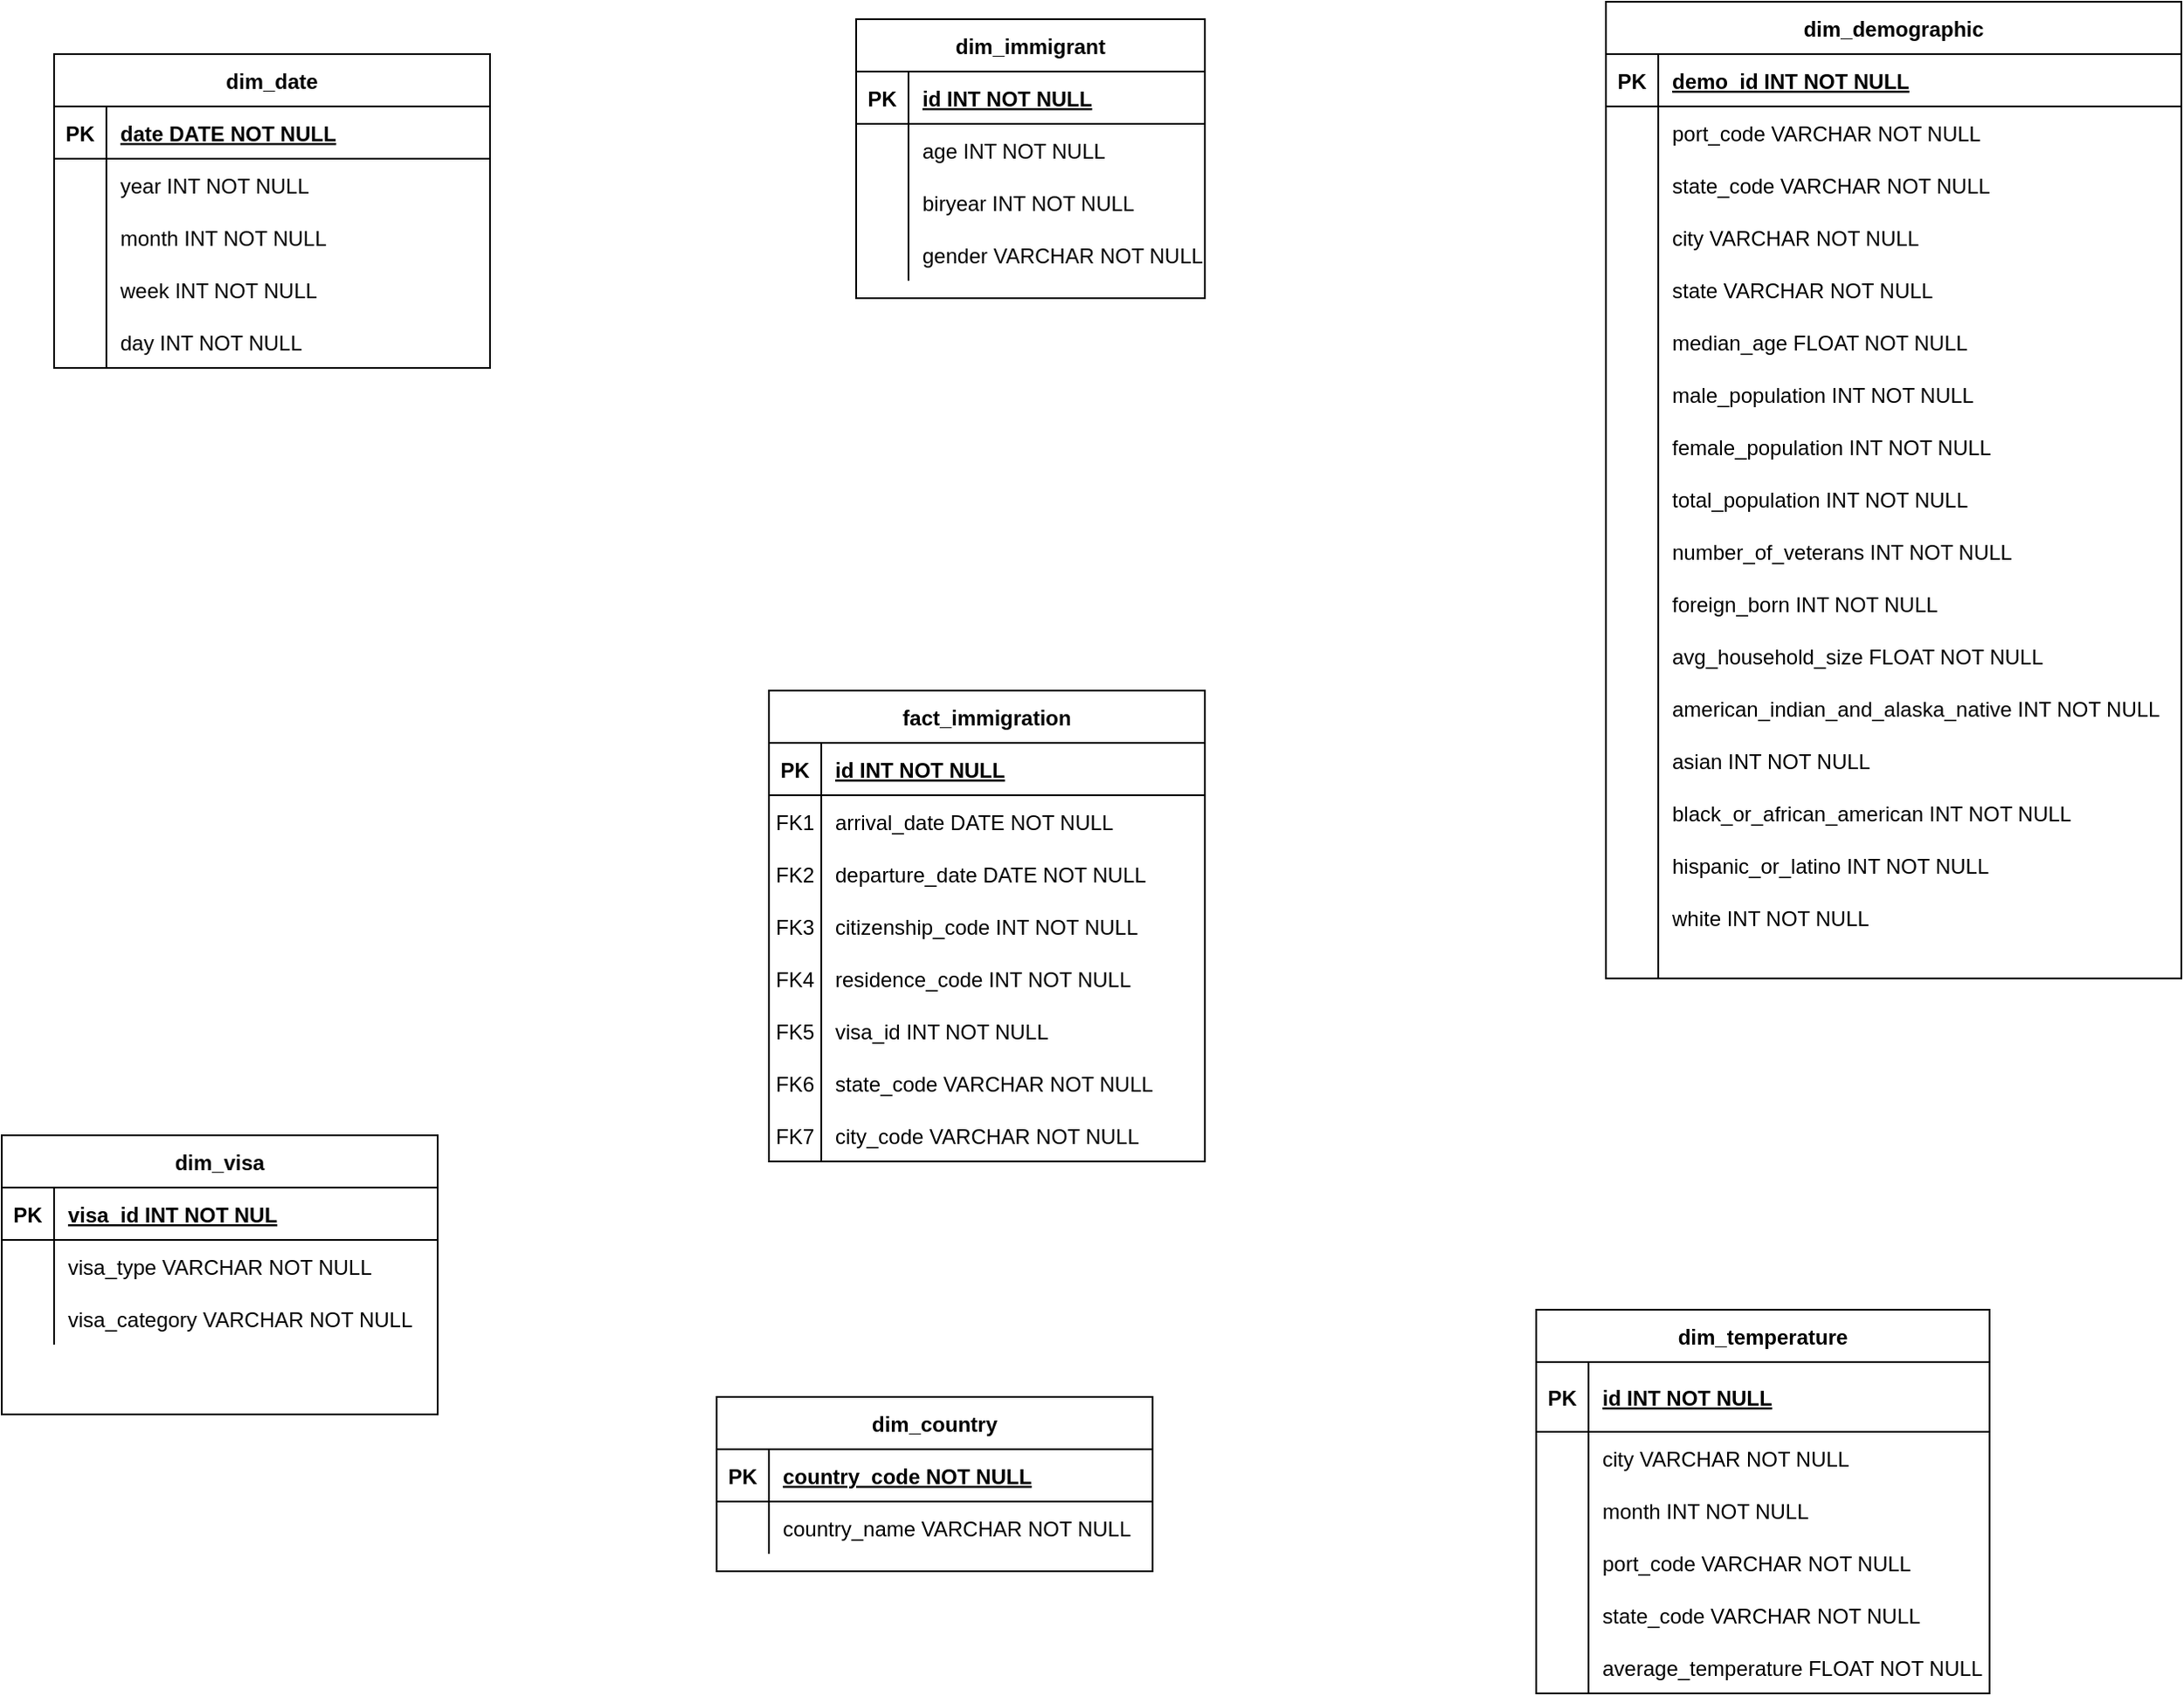 <mxfile version="15.2.7" type="device"><diagram id="R2lEEEUBdFMjLlhIrx00" name="Page-1"><mxGraphModel dx="1422" dy="843" grid="1" gridSize="10" guides="1" tooltips="1" connect="1" arrows="1" fold="1" page="1" pageScale="1" pageWidth="850" pageHeight="1100" math="0" shadow="0" extFonts="Permanent Marker^https://fonts.googleapis.com/css?family=Permanent+Marker"><root><mxCell id="0"/><mxCell id="1" parent="0"/><mxCell id="C-vyLk0tnHw3VtMMgP7b-2" value="fact_immigration" style="shape=table;startSize=30;container=1;collapsible=1;childLayout=tableLayout;fixedRows=1;rowLines=0;fontStyle=1;align=center;resizeLast=1;" parent="1" vertex="1"><mxGeometry x="660" y="415" width="250" height="270" as="geometry"/></mxCell><mxCell id="C-vyLk0tnHw3VtMMgP7b-3" value="" style="shape=partialRectangle;collapsible=0;dropTarget=0;pointerEvents=0;fillColor=none;points=[[0,0.5],[1,0.5]];portConstraint=eastwest;top=0;left=0;right=0;bottom=1;" parent="C-vyLk0tnHw3VtMMgP7b-2" vertex="1"><mxGeometry y="30" width="250" height="30" as="geometry"/></mxCell><mxCell id="C-vyLk0tnHw3VtMMgP7b-4" value="PK" style="shape=partialRectangle;overflow=hidden;connectable=0;fillColor=none;top=0;left=0;bottom=0;right=0;fontStyle=1;" parent="C-vyLk0tnHw3VtMMgP7b-3" vertex="1"><mxGeometry width="30" height="30" as="geometry"/></mxCell><mxCell id="C-vyLk0tnHw3VtMMgP7b-5" value="id INT NOT NULL " style="shape=partialRectangle;overflow=hidden;connectable=0;fillColor=none;top=0;left=0;bottom=0;right=0;align=left;spacingLeft=6;fontStyle=5;" parent="C-vyLk0tnHw3VtMMgP7b-3" vertex="1"><mxGeometry x="30" width="220" height="30" as="geometry"/></mxCell><mxCell id="C-vyLk0tnHw3VtMMgP7b-6" value="" style="shape=partialRectangle;collapsible=0;dropTarget=0;pointerEvents=0;fillColor=none;points=[[0,0.5],[1,0.5]];portConstraint=eastwest;top=0;left=0;right=0;bottom=0;" parent="C-vyLk0tnHw3VtMMgP7b-2" vertex="1"><mxGeometry y="60" width="250" height="30" as="geometry"/></mxCell><mxCell id="C-vyLk0tnHw3VtMMgP7b-7" value="FK1" style="shape=partialRectangle;overflow=hidden;connectable=0;fillColor=none;top=0;left=0;bottom=0;right=0;" parent="C-vyLk0tnHw3VtMMgP7b-6" vertex="1"><mxGeometry width="30" height="30" as="geometry"/></mxCell><mxCell id="C-vyLk0tnHw3VtMMgP7b-8" value="arrival_date DATE NOT NULL" style="shape=partialRectangle;overflow=hidden;connectable=0;fillColor=none;top=0;left=0;bottom=0;right=0;align=left;spacingLeft=6;" parent="C-vyLk0tnHw3VtMMgP7b-6" vertex="1"><mxGeometry x="30" width="220" height="30" as="geometry"/></mxCell><mxCell id="npRhYvr2CKLTKMhPK9dJ-4" value="" style="shape=partialRectangle;collapsible=0;dropTarget=0;pointerEvents=0;fillColor=none;top=0;left=0;bottom=0;right=0;points=[[0,0.5],[1,0.5]];portConstraint=eastwest;" vertex="1" parent="C-vyLk0tnHw3VtMMgP7b-2"><mxGeometry y="90" width="250" height="30" as="geometry"/></mxCell><mxCell id="npRhYvr2CKLTKMhPK9dJ-5" value="FK2" style="shape=partialRectangle;connectable=0;fillColor=none;top=0;left=0;bottom=0;right=0;fontStyle=0;overflow=hidden;" vertex="1" parent="npRhYvr2CKLTKMhPK9dJ-4"><mxGeometry width="30" height="30" as="geometry"/></mxCell><mxCell id="npRhYvr2CKLTKMhPK9dJ-6" value="departure_date DATE NOT NULL" style="shape=partialRectangle;connectable=0;fillColor=none;top=0;left=0;bottom=0;right=0;align=left;spacingLeft=6;fontStyle=0;overflow=hidden;" vertex="1" parent="npRhYvr2CKLTKMhPK9dJ-4"><mxGeometry x="30" width="220" height="30" as="geometry"/></mxCell><mxCell id="C-vyLk0tnHw3VtMMgP7b-9" value="" style="shape=partialRectangle;collapsible=0;dropTarget=0;pointerEvents=0;fillColor=none;points=[[0,0.5],[1,0.5]];portConstraint=eastwest;top=0;left=0;right=0;bottom=0;" parent="C-vyLk0tnHw3VtMMgP7b-2" vertex="1"><mxGeometry y="120" width="250" height="30" as="geometry"/></mxCell><mxCell id="C-vyLk0tnHw3VtMMgP7b-10" value="FK3" style="shape=partialRectangle;overflow=hidden;connectable=0;fillColor=none;top=0;left=0;bottom=0;right=0;" parent="C-vyLk0tnHw3VtMMgP7b-9" vertex="1"><mxGeometry width="30" height="30" as="geometry"/></mxCell><mxCell id="C-vyLk0tnHw3VtMMgP7b-11" value="citizenship_code INT NOT NULL" style="shape=partialRectangle;overflow=hidden;connectable=0;fillColor=none;top=0;left=0;bottom=0;right=0;align=left;spacingLeft=6;" parent="C-vyLk0tnHw3VtMMgP7b-9" vertex="1"><mxGeometry x="30" width="220" height="30" as="geometry"/></mxCell><mxCell id="npRhYvr2CKLTKMhPK9dJ-1" value="" style="shape=partialRectangle;collapsible=0;dropTarget=0;pointerEvents=0;fillColor=none;top=0;left=0;bottom=0;right=0;points=[[0,0.5],[1,0.5]];portConstraint=eastwest;" vertex="1" parent="C-vyLk0tnHw3VtMMgP7b-2"><mxGeometry y="150" width="250" height="30" as="geometry"/></mxCell><mxCell id="npRhYvr2CKLTKMhPK9dJ-2" value="FK4" style="shape=partialRectangle;connectable=0;fillColor=none;top=0;left=0;bottom=0;right=0;fontStyle=0;overflow=hidden;" vertex="1" parent="npRhYvr2CKLTKMhPK9dJ-1"><mxGeometry width="30" height="30" as="geometry"/></mxCell><mxCell id="npRhYvr2CKLTKMhPK9dJ-3" value="residence_code INT NOT NULL" style="shape=partialRectangle;connectable=0;fillColor=none;top=0;left=0;bottom=0;right=0;align=left;spacingLeft=6;fontStyle=0;overflow=hidden;" vertex="1" parent="npRhYvr2CKLTKMhPK9dJ-1"><mxGeometry x="30" width="220" height="30" as="geometry"/></mxCell><mxCell id="npRhYvr2CKLTKMhPK9dJ-7" value="" style="shape=partialRectangle;collapsible=0;dropTarget=0;pointerEvents=0;fillColor=none;top=0;left=0;bottom=0;right=0;points=[[0,0.5],[1,0.5]];portConstraint=eastwest;" vertex="1" parent="C-vyLk0tnHw3VtMMgP7b-2"><mxGeometry y="180" width="250" height="30" as="geometry"/></mxCell><mxCell id="npRhYvr2CKLTKMhPK9dJ-8" value="FK5" style="shape=partialRectangle;connectable=0;fillColor=none;top=0;left=0;bottom=0;right=0;fontStyle=0;overflow=hidden;" vertex="1" parent="npRhYvr2CKLTKMhPK9dJ-7"><mxGeometry width="30" height="30" as="geometry"/></mxCell><mxCell id="npRhYvr2CKLTKMhPK9dJ-9" value="visa_id INT NOT NULL" style="shape=partialRectangle;connectable=0;fillColor=none;top=0;left=0;bottom=0;right=0;align=left;spacingLeft=6;fontStyle=0;overflow=hidden;" vertex="1" parent="npRhYvr2CKLTKMhPK9dJ-7"><mxGeometry x="30" width="220" height="30" as="geometry"/></mxCell><mxCell id="npRhYvr2CKLTKMhPK9dJ-10" value="" style="shape=partialRectangle;collapsible=0;dropTarget=0;pointerEvents=0;fillColor=none;top=0;left=0;bottom=0;right=0;points=[[0,0.5],[1,0.5]];portConstraint=eastwest;" vertex="1" parent="C-vyLk0tnHw3VtMMgP7b-2"><mxGeometry y="210" width="250" height="30" as="geometry"/></mxCell><mxCell id="npRhYvr2CKLTKMhPK9dJ-11" value="FK6" style="shape=partialRectangle;connectable=0;fillColor=none;top=0;left=0;bottom=0;right=0;fontStyle=0;overflow=hidden;" vertex="1" parent="npRhYvr2CKLTKMhPK9dJ-10"><mxGeometry width="30" height="30" as="geometry"/></mxCell><mxCell id="npRhYvr2CKLTKMhPK9dJ-12" value="state_code VARCHAR NOT NULL" style="shape=partialRectangle;connectable=0;fillColor=none;top=0;left=0;bottom=0;right=0;align=left;spacingLeft=6;fontStyle=0;overflow=hidden;" vertex="1" parent="npRhYvr2CKLTKMhPK9dJ-10"><mxGeometry x="30" width="220" height="30" as="geometry"/></mxCell><mxCell id="npRhYvr2CKLTKMhPK9dJ-13" value="" style="shape=partialRectangle;collapsible=0;dropTarget=0;pointerEvents=0;fillColor=none;top=0;left=0;bottom=0;right=0;points=[[0,0.5],[1,0.5]];portConstraint=eastwest;" vertex="1" parent="C-vyLk0tnHw3VtMMgP7b-2"><mxGeometry y="240" width="250" height="30" as="geometry"/></mxCell><mxCell id="npRhYvr2CKLTKMhPK9dJ-14" value="FK7" style="shape=partialRectangle;connectable=0;fillColor=none;top=0;left=0;bottom=0;right=0;fontStyle=0;overflow=hidden;" vertex="1" parent="npRhYvr2CKLTKMhPK9dJ-13"><mxGeometry width="30" height="30" as="geometry"/></mxCell><mxCell id="npRhYvr2CKLTKMhPK9dJ-15" value="city_code VARCHAR NOT NULL" style="shape=partialRectangle;connectable=0;fillColor=none;top=0;left=0;bottom=0;right=0;align=left;spacingLeft=6;fontStyle=0;overflow=hidden;" vertex="1" parent="npRhYvr2CKLTKMhPK9dJ-13"><mxGeometry x="30" width="220" height="30" as="geometry"/></mxCell><mxCell id="C-vyLk0tnHw3VtMMgP7b-13" value="dim_visa" style="shape=table;startSize=30;container=1;collapsible=1;childLayout=tableLayout;fixedRows=1;rowLines=0;fontStyle=1;align=center;resizeLast=1;" parent="1" vertex="1"><mxGeometry x="220" y="670" width="250" height="160" as="geometry"/></mxCell><mxCell id="C-vyLk0tnHw3VtMMgP7b-14" value="" style="shape=partialRectangle;collapsible=0;dropTarget=0;pointerEvents=0;fillColor=none;points=[[0,0.5],[1,0.5]];portConstraint=eastwest;top=0;left=0;right=0;bottom=1;" parent="C-vyLk0tnHw3VtMMgP7b-13" vertex="1"><mxGeometry y="30" width="250" height="30" as="geometry"/></mxCell><mxCell id="C-vyLk0tnHw3VtMMgP7b-15" value="PK" style="shape=partialRectangle;overflow=hidden;connectable=0;fillColor=none;top=0;left=0;bottom=0;right=0;fontStyle=1;" parent="C-vyLk0tnHw3VtMMgP7b-14" vertex="1"><mxGeometry width="30" height="30" as="geometry"/></mxCell><mxCell id="C-vyLk0tnHw3VtMMgP7b-16" value="visa_id INT NOT NUL" style="shape=partialRectangle;overflow=hidden;connectable=0;fillColor=none;top=0;left=0;bottom=0;right=0;align=left;spacingLeft=6;fontStyle=5;" parent="C-vyLk0tnHw3VtMMgP7b-14" vertex="1"><mxGeometry x="30" width="220" height="30" as="geometry"/></mxCell><mxCell id="C-vyLk0tnHw3VtMMgP7b-17" value="" style="shape=partialRectangle;collapsible=0;dropTarget=0;pointerEvents=0;fillColor=none;points=[[0,0.5],[1,0.5]];portConstraint=eastwest;top=0;left=0;right=0;bottom=0;" parent="C-vyLk0tnHw3VtMMgP7b-13" vertex="1"><mxGeometry y="60" width="250" height="30" as="geometry"/></mxCell><mxCell id="C-vyLk0tnHw3VtMMgP7b-18" value="" style="shape=partialRectangle;overflow=hidden;connectable=0;fillColor=none;top=0;left=0;bottom=0;right=0;" parent="C-vyLk0tnHw3VtMMgP7b-17" vertex="1"><mxGeometry width="30" height="30" as="geometry"/></mxCell><mxCell id="C-vyLk0tnHw3VtMMgP7b-19" value="visa_type VARCHAR NOT NULL" style="shape=partialRectangle;overflow=hidden;connectable=0;fillColor=none;top=0;left=0;bottom=0;right=0;align=left;spacingLeft=6;" parent="C-vyLk0tnHw3VtMMgP7b-17" vertex="1"><mxGeometry x="30" width="220" height="30" as="geometry"/></mxCell><mxCell id="C-vyLk0tnHw3VtMMgP7b-20" value="" style="shape=partialRectangle;collapsible=0;dropTarget=0;pointerEvents=0;fillColor=none;points=[[0,0.5],[1,0.5]];portConstraint=eastwest;top=0;left=0;right=0;bottom=0;" parent="C-vyLk0tnHw3VtMMgP7b-13" vertex="1"><mxGeometry y="90" width="250" height="30" as="geometry"/></mxCell><mxCell id="C-vyLk0tnHw3VtMMgP7b-21" value="" style="shape=partialRectangle;overflow=hidden;connectable=0;fillColor=none;top=0;left=0;bottom=0;right=0;" parent="C-vyLk0tnHw3VtMMgP7b-20" vertex="1"><mxGeometry width="30" height="30" as="geometry"/></mxCell><mxCell id="C-vyLk0tnHw3VtMMgP7b-22" value="visa_category VARCHAR NOT NULL" style="shape=partialRectangle;overflow=hidden;connectable=0;fillColor=none;top=0;left=0;bottom=0;right=0;align=left;spacingLeft=6;" parent="C-vyLk0tnHw3VtMMgP7b-20" vertex="1"><mxGeometry x="30" width="220" height="30" as="geometry"/></mxCell><mxCell id="C-vyLk0tnHw3VtMMgP7b-23" value="dim_date" style="shape=table;startSize=30;container=1;collapsible=1;childLayout=tableLayout;fixedRows=1;rowLines=0;fontStyle=1;align=center;resizeLast=1;" parent="1" vertex="1"><mxGeometry x="250" y="50" width="250" height="180" as="geometry"/></mxCell><mxCell id="C-vyLk0tnHw3VtMMgP7b-24" value="" style="shape=partialRectangle;collapsible=0;dropTarget=0;pointerEvents=0;fillColor=none;points=[[0,0.5],[1,0.5]];portConstraint=eastwest;top=0;left=0;right=0;bottom=1;" parent="C-vyLk0tnHw3VtMMgP7b-23" vertex="1"><mxGeometry y="30" width="250" height="30" as="geometry"/></mxCell><mxCell id="C-vyLk0tnHw3VtMMgP7b-25" value="PK" style="shape=partialRectangle;overflow=hidden;connectable=0;fillColor=none;top=0;left=0;bottom=0;right=0;fontStyle=1;" parent="C-vyLk0tnHw3VtMMgP7b-24" vertex="1"><mxGeometry width="30" height="30" as="geometry"/></mxCell><mxCell id="C-vyLk0tnHw3VtMMgP7b-26" value="date DATE NOT NULL" style="shape=partialRectangle;overflow=hidden;connectable=0;fillColor=none;top=0;left=0;bottom=0;right=0;align=left;spacingLeft=6;fontStyle=5;" parent="C-vyLk0tnHw3VtMMgP7b-24" vertex="1"><mxGeometry x="30" width="220" height="30" as="geometry"/></mxCell><mxCell id="C-vyLk0tnHw3VtMMgP7b-27" value="" style="shape=partialRectangle;collapsible=0;dropTarget=0;pointerEvents=0;fillColor=none;points=[[0,0.5],[1,0.5]];portConstraint=eastwest;top=0;left=0;right=0;bottom=0;" parent="C-vyLk0tnHw3VtMMgP7b-23" vertex="1"><mxGeometry y="60" width="250" height="30" as="geometry"/></mxCell><mxCell id="C-vyLk0tnHw3VtMMgP7b-28" value="" style="shape=partialRectangle;overflow=hidden;connectable=0;fillColor=none;top=0;left=0;bottom=0;right=0;" parent="C-vyLk0tnHw3VtMMgP7b-27" vertex="1"><mxGeometry width="30" height="30" as="geometry"/></mxCell><mxCell id="C-vyLk0tnHw3VtMMgP7b-29" value="year INT NOT NULL" style="shape=partialRectangle;overflow=hidden;connectable=0;fillColor=none;top=0;left=0;bottom=0;right=0;align=left;spacingLeft=6;" parent="C-vyLk0tnHw3VtMMgP7b-27" vertex="1"><mxGeometry x="30" width="220" height="30" as="geometry"/></mxCell><mxCell id="npRhYvr2CKLTKMhPK9dJ-16" value="" style="shape=partialRectangle;collapsible=0;dropTarget=0;pointerEvents=0;fillColor=none;top=0;left=0;bottom=0;right=0;points=[[0,0.5],[1,0.5]];portConstraint=eastwest;" vertex="1" parent="C-vyLk0tnHw3VtMMgP7b-23"><mxGeometry y="90" width="250" height="30" as="geometry"/></mxCell><mxCell id="npRhYvr2CKLTKMhPK9dJ-17" value="" style="shape=partialRectangle;connectable=0;fillColor=none;top=0;left=0;bottom=0;right=0;editable=1;overflow=hidden;" vertex="1" parent="npRhYvr2CKLTKMhPK9dJ-16"><mxGeometry width="30" height="30" as="geometry"/></mxCell><mxCell id="npRhYvr2CKLTKMhPK9dJ-18" value="month INT NOT NULL" style="shape=partialRectangle;connectable=0;fillColor=none;top=0;left=0;bottom=0;right=0;align=left;spacingLeft=6;overflow=hidden;" vertex="1" parent="npRhYvr2CKLTKMhPK9dJ-16"><mxGeometry x="30" width="220" height="30" as="geometry"/></mxCell><mxCell id="npRhYvr2CKLTKMhPK9dJ-22" value="" style="shape=partialRectangle;collapsible=0;dropTarget=0;pointerEvents=0;fillColor=none;top=0;left=0;bottom=0;right=0;points=[[0,0.5],[1,0.5]];portConstraint=eastwest;" vertex="1" parent="C-vyLk0tnHw3VtMMgP7b-23"><mxGeometry y="120" width="250" height="30" as="geometry"/></mxCell><mxCell id="npRhYvr2CKLTKMhPK9dJ-23" value="" style="shape=partialRectangle;connectable=0;fillColor=none;top=0;left=0;bottom=0;right=0;editable=1;overflow=hidden;" vertex="1" parent="npRhYvr2CKLTKMhPK9dJ-22"><mxGeometry width="30" height="30" as="geometry"/></mxCell><mxCell id="npRhYvr2CKLTKMhPK9dJ-24" value="week INT NOT NULL" style="shape=partialRectangle;connectable=0;fillColor=none;top=0;left=0;bottom=0;right=0;align=left;spacingLeft=6;overflow=hidden;" vertex="1" parent="npRhYvr2CKLTKMhPK9dJ-22"><mxGeometry x="30" width="220" height="30" as="geometry"/></mxCell><mxCell id="npRhYvr2CKLTKMhPK9dJ-19" value="" style="shape=partialRectangle;collapsible=0;dropTarget=0;pointerEvents=0;fillColor=none;top=0;left=0;bottom=0;right=0;points=[[0,0.5],[1,0.5]];portConstraint=eastwest;" vertex="1" parent="C-vyLk0tnHw3VtMMgP7b-23"><mxGeometry y="150" width="250" height="30" as="geometry"/></mxCell><mxCell id="npRhYvr2CKLTKMhPK9dJ-20" value="" style="shape=partialRectangle;connectable=0;fillColor=none;top=0;left=0;bottom=0;right=0;editable=1;overflow=hidden;" vertex="1" parent="npRhYvr2CKLTKMhPK9dJ-19"><mxGeometry width="30" height="30" as="geometry"/></mxCell><mxCell id="npRhYvr2CKLTKMhPK9dJ-21" value="day INT NOT NULL" style="shape=partialRectangle;connectable=0;fillColor=none;top=0;left=0;bottom=0;right=0;align=left;spacingLeft=6;overflow=hidden;" vertex="1" parent="npRhYvr2CKLTKMhPK9dJ-19"><mxGeometry x="30" width="220" height="30" as="geometry"/></mxCell><mxCell id="npRhYvr2CKLTKMhPK9dJ-26" value="dim_country" style="shape=table;startSize=30;container=1;collapsible=1;childLayout=tableLayout;fixedRows=1;rowLines=0;fontStyle=1;align=center;resizeLast=1;" vertex="1" parent="1"><mxGeometry x="630" y="820" width="250" height="100" as="geometry"/></mxCell><mxCell id="npRhYvr2CKLTKMhPK9dJ-27" value="" style="shape=partialRectangle;collapsible=0;dropTarget=0;pointerEvents=0;fillColor=none;top=0;left=0;bottom=1;right=0;points=[[0,0.5],[1,0.5]];portConstraint=eastwest;" vertex="1" parent="npRhYvr2CKLTKMhPK9dJ-26"><mxGeometry y="30" width="250" height="30" as="geometry"/></mxCell><mxCell id="npRhYvr2CKLTKMhPK9dJ-28" value="PK" style="shape=partialRectangle;connectable=0;fillColor=none;top=0;left=0;bottom=0;right=0;fontStyle=1;overflow=hidden;" vertex="1" parent="npRhYvr2CKLTKMhPK9dJ-27"><mxGeometry width="30" height="30" as="geometry"/></mxCell><mxCell id="npRhYvr2CKLTKMhPK9dJ-29" value="country_code NOT NULL" style="shape=partialRectangle;connectable=0;fillColor=none;top=0;left=0;bottom=0;right=0;align=left;spacingLeft=6;fontStyle=5;overflow=hidden;" vertex="1" parent="npRhYvr2CKLTKMhPK9dJ-27"><mxGeometry x="30" width="220" height="30" as="geometry"/></mxCell><mxCell id="npRhYvr2CKLTKMhPK9dJ-30" value="" style="shape=partialRectangle;collapsible=0;dropTarget=0;pointerEvents=0;fillColor=none;top=0;left=0;bottom=0;right=0;points=[[0,0.5],[1,0.5]];portConstraint=eastwest;" vertex="1" parent="npRhYvr2CKLTKMhPK9dJ-26"><mxGeometry y="60" width="250" height="30" as="geometry"/></mxCell><mxCell id="npRhYvr2CKLTKMhPK9dJ-31" value="" style="shape=partialRectangle;connectable=0;fillColor=none;top=0;left=0;bottom=0;right=0;editable=1;overflow=hidden;" vertex="1" parent="npRhYvr2CKLTKMhPK9dJ-30"><mxGeometry width="30" height="30" as="geometry"/></mxCell><mxCell id="npRhYvr2CKLTKMhPK9dJ-32" value="country_name VARCHAR NOT NULL" style="shape=partialRectangle;connectable=0;fillColor=none;top=0;left=0;bottom=0;right=0;align=left;spacingLeft=6;overflow=hidden;" vertex="1" parent="npRhYvr2CKLTKMhPK9dJ-30"><mxGeometry x="30" width="220" height="30" as="geometry"/></mxCell><mxCell id="npRhYvr2CKLTKMhPK9dJ-39" value="dim_demographic" style="shape=table;startSize=30;container=1;collapsible=1;childLayout=tableLayout;fixedRows=1;rowLines=0;fontStyle=1;align=center;resizeLast=1;" vertex="1" parent="1"><mxGeometry x="1140" y="20" width="330" height="560" as="geometry"/></mxCell><mxCell id="npRhYvr2CKLTKMhPK9dJ-40" value="" style="shape=partialRectangle;collapsible=0;dropTarget=0;pointerEvents=0;fillColor=none;top=0;left=0;bottom=1;right=0;points=[[0,0.5],[1,0.5]];portConstraint=eastwest;" vertex="1" parent="npRhYvr2CKLTKMhPK9dJ-39"><mxGeometry y="30" width="330" height="30" as="geometry"/></mxCell><mxCell id="npRhYvr2CKLTKMhPK9dJ-41" value="PK" style="shape=partialRectangle;connectable=0;fillColor=none;top=0;left=0;bottom=0;right=0;fontStyle=1;overflow=hidden;" vertex="1" parent="npRhYvr2CKLTKMhPK9dJ-40"><mxGeometry width="30" height="30" as="geometry"/></mxCell><mxCell id="npRhYvr2CKLTKMhPK9dJ-42" value="demo_id INT NOT NULL" style="shape=partialRectangle;connectable=0;fillColor=none;top=0;left=0;bottom=0;right=0;align=left;spacingLeft=6;fontStyle=5;overflow=hidden;" vertex="1" parent="npRhYvr2CKLTKMhPK9dJ-40"><mxGeometry x="30" width="300" height="30" as="geometry"/></mxCell><mxCell id="npRhYvr2CKLTKMhPK9dJ-160" value="" style="shape=partialRectangle;collapsible=0;dropTarget=0;pointerEvents=0;fillColor=none;top=0;left=0;bottom=0;right=0;points=[[0,0.5],[1,0.5]];portConstraint=eastwest;" vertex="1" parent="npRhYvr2CKLTKMhPK9dJ-39"><mxGeometry y="60" width="330" height="30" as="geometry"/></mxCell><mxCell id="npRhYvr2CKLTKMhPK9dJ-161" value="" style="shape=partialRectangle;connectable=0;fillColor=none;top=0;left=0;bottom=0;right=0;editable=1;overflow=hidden;" vertex="1" parent="npRhYvr2CKLTKMhPK9dJ-160"><mxGeometry width="30" height="30" as="geometry"/></mxCell><mxCell id="npRhYvr2CKLTKMhPK9dJ-162" value="port_code VARCHAR NOT NULL" style="shape=partialRectangle;connectable=0;fillColor=none;top=0;left=0;bottom=0;right=0;align=left;spacingLeft=6;overflow=hidden;" vertex="1" parent="npRhYvr2CKLTKMhPK9dJ-160"><mxGeometry x="30" width="300" height="30" as="geometry"/></mxCell><mxCell id="npRhYvr2CKLTKMhPK9dJ-157" value="" style="shape=partialRectangle;collapsible=0;dropTarget=0;pointerEvents=0;fillColor=none;top=0;left=0;bottom=0;right=0;points=[[0,0.5],[1,0.5]];portConstraint=eastwest;" vertex="1" parent="npRhYvr2CKLTKMhPK9dJ-39"><mxGeometry y="90" width="330" height="30" as="geometry"/></mxCell><mxCell id="npRhYvr2CKLTKMhPK9dJ-158" value="" style="shape=partialRectangle;connectable=0;fillColor=none;top=0;left=0;bottom=0;right=0;editable=1;overflow=hidden;" vertex="1" parent="npRhYvr2CKLTKMhPK9dJ-157"><mxGeometry width="30" height="30" as="geometry"/></mxCell><mxCell id="npRhYvr2CKLTKMhPK9dJ-159" value="state_code VARCHAR NOT NULL" style="shape=partialRectangle;connectable=0;fillColor=none;top=0;left=0;bottom=0;right=0;align=left;spacingLeft=6;overflow=hidden;" vertex="1" parent="npRhYvr2CKLTKMhPK9dJ-157"><mxGeometry x="30" width="300" height="30" as="geometry"/></mxCell><mxCell id="npRhYvr2CKLTKMhPK9dJ-154" value="" style="shape=partialRectangle;collapsible=0;dropTarget=0;pointerEvents=0;fillColor=none;top=0;left=0;bottom=0;right=0;points=[[0,0.5],[1,0.5]];portConstraint=eastwest;" vertex="1" parent="npRhYvr2CKLTKMhPK9dJ-39"><mxGeometry y="120" width="330" height="30" as="geometry"/></mxCell><mxCell id="npRhYvr2CKLTKMhPK9dJ-155" value="" style="shape=partialRectangle;connectable=0;fillColor=none;top=0;left=0;bottom=0;right=0;editable=1;overflow=hidden;" vertex="1" parent="npRhYvr2CKLTKMhPK9dJ-154"><mxGeometry width="30" height="30" as="geometry"/></mxCell><mxCell id="npRhYvr2CKLTKMhPK9dJ-156" value="city VARCHAR NOT NULL" style="shape=partialRectangle;connectable=0;fillColor=none;top=0;left=0;bottom=0;right=0;align=left;spacingLeft=6;overflow=hidden;" vertex="1" parent="npRhYvr2CKLTKMhPK9dJ-154"><mxGeometry x="30" width="300" height="30" as="geometry"/></mxCell><mxCell id="npRhYvr2CKLTKMhPK9dJ-43" value="" style="shape=partialRectangle;collapsible=0;dropTarget=0;pointerEvents=0;fillColor=none;top=0;left=0;bottom=0;right=0;points=[[0,0.5],[1,0.5]];portConstraint=eastwest;" vertex="1" parent="npRhYvr2CKLTKMhPK9dJ-39"><mxGeometry y="150" width="330" height="30" as="geometry"/></mxCell><mxCell id="npRhYvr2CKLTKMhPK9dJ-44" value="" style="shape=partialRectangle;connectable=0;fillColor=none;top=0;left=0;bottom=0;right=0;editable=1;overflow=hidden;" vertex="1" parent="npRhYvr2CKLTKMhPK9dJ-43"><mxGeometry width="30" height="30" as="geometry"/></mxCell><mxCell id="npRhYvr2CKLTKMhPK9dJ-45" value="state VARCHAR NOT NULL" style="shape=partialRectangle;connectable=0;fillColor=none;top=0;left=0;bottom=0;right=0;align=left;spacingLeft=6;overflow=hidden;" vertex="1" parent="npRhYvr2CKLTKMhPK9dJ-43"><mxGeometry x="30" width="300" height="30" as="geometry"/></mxCell><mxCell id="npRhYvr2CKLTKMhPK9dJ-46" value="" style="shape=partialRectangle;collapsible=0;dropTarget=0;pointerEvents=0;fillColor=none;top=0;left=0;bottom=0;right=0;points=[[0,0.5],[1,0.5]];portConstraint=eastwest;" vertex="1" parent="npRhYvr2CKLTKMhPK9dJ-39"><mxGeometry y="180" width="330" height="30" as="geometry"/></mxCell><mxCell id="npRhYvr2CKLTKMhPK9dJ-47" value="" style="shape=partialRectangle;connectable=0;fillColor=none;top=0;left=0;bottom=0;right=0;editable=1;overflow=hidden;" vertex="1" parent="npRhYvr2CKLTKMhPK9dJ-46"><mxGeometry width="30" height="30" as="geometry"/></mxCell><mxCell id="npRhYvr2CKLTKMhPK9dJ-48" value="median_age FLOAT NOT NULL" style="shape=partialRectangle;connectable=0;fillColor=none;top=0;left=0;bottom=0;right=0;align=left;spacingLeft=6;overflow=hidden;" vertex="1" parent="npRhYvr2CKLTKMhPK9dJ-46"><mxGeometry x="30" width="300" height="30" as="geometry"/></mxCell><mxCell id="npRhYvr2CKLTKMhPK9dJ-49" value="" style="shape=partialRectangle;collapsible=0;dropTarget=0;pointerEvents=0;fillColor=none;top=0;left=0;bottom=0;right=0;points=[[0,0.5],[1,0.5]];portConstraint=eastwest;" vertex="1" parent="npRhYvr2CKLTKMhPK9dJ-39"><mxGeometry y="210" width="330" height="30" as="geometry"/></mxCell><mxCell id="npRhYvr2CKLTKMhPK9dJ-50" value="" style="shape=partialRectangle;connectable=0;fillColor=none;top=0;left=0;bottom=0;right=0;editable=1;overflow=hidden;" vertex="1" parent="npRhYvr2CKLTKMhPK9dJ-49"><mxGeometry width="30" height="30" as="geometry"/></mxCell><mxCell id="npRhYvr2CKLTKMhPK9dJ-51" value="male_population INT NOT NULL" style="shape=partialRectangle;connectable=0;fillColor=none;top=0;left=0;bottom=0;right=0;align=left;spacingLeft=6;overflow=hidden;" vertex="1" parent="npRhYvr2CKLTKMhPK9dJ-49"><mxGeometry x="30" width="300" height="30" as="geometry"/></mxCell><mxCell id="npRhYvr2CKLTKMhPK9dJ-52" value="" style="shape=partialRectangle;collapsible=0;dropTarget=0;pointerEvents=0;fillColor=none;top=0;left=0;bottom=0;right=0;points=[[0,0.5],[1,0.5]];portConstraint=eastwest;" vertex="1" parent="npRhYvr2CKLTKMhPK9dJ-39"><mxGeometry y="240" width="330" height="30" as="geometry"/></mxCell><mxCell id="npRhYvr2CKLTKMhPK9dJ-53" value="" style="shape=partialRectangle;connectable=0;fillColor=none;top=0;left=0;bottom=0;right=0;editable=1;overflow=hidden;" vertex="1" parent="npRhYvr2CKLTKMhPK9dJ-52"><mxGeometry width="30" height="30" as="geometry"/></mxCell><mxCell id="npRhYvr2CKLTKMhPK9dJ-54" value="female_population INT NOT NULL" style="shape=partialRectangle;connectable=0;fillColor=none;top=0;left=0;bottom=0;right=0;align=left;spacingLeft=6;overflow=hidden;" vertex="1" parent="npRhYvr2CKLTKMhPK9dJ-52"><mxGeometry x="30" width="300" height="30" as="geometry"/></mxCell><mxCell id="npRhYvr2CKLTKMhPK9dJ-55" value="" style="shape=partialRectangle;collapsible=0;dropTarget=0;pointerEvents=0;fillColor=none;top=0;left=0;bottom=0;right=0;points=[[0,0.5],[1,0.5]];portConstraint=eastwest;" vertex="1" parent="npRhYvr2CKLTKMhPK9dJ-39"><mxGeometry y="270" width="330" height="30" as="geometry"/></mxCell><mxCell id="npRhYvr2CKLTKMhPK9dJ-56" value="" style="shape=partialRectangle;connectable=0;fillColor=none;top=0;left=0;bottom=0;right=0;editable=1;overflow=hidden;" vertex="1" parent="npRhYvr2CKLTKMhPK9dJ-55"><mxGeometry width="30" height="30" as="geometry"/></mxCell><mxCell id="npRhYvr2CKLTKMhPK9dJ-57" value="total_population INT NOT NULL" style="shape=partialRectangle;connectable=0;fillColor=none;top=0;left=0;bottom=0;right=0;align=left;spacingLeft=6;overflow=hidden;" vertex="1" parent="npRhYvr2CKLTKMhPK9dJ-55"><mxGeometry x="30" width="300" height="30" as="geometry"/></mxCell><mxCell id="npRhYvr2CKLTKMhPK9dJ-58" value="" style="shape=partialRectangle;collapsible=0;dropTarget=0;pointerEvents=0;fillColor=none;top=0;left=0;bottom=0;right=0;points=[[0,0.5],[1,0.5]];portConstraint=eastwest;" vertex="1" parent="npRhYvr2CKLTKMhPK9dJ-39"><mxGeometry y="300" width="330" height="30" as="geometry"/></mxCell><mxCell id="npRhYvr2CKLTKMhPK9dJ-59" value="" style="shape=partialRectangle;connectable=0;fillColor=none;top=0;left=0;bottom=0;right=0;editable=1;overflow=hidden;" vertex="1" parent="npRhYvr2CKLTKMhPK9dJ-58"><mxGeometry width="30" height="30" as="geometry"/></mxCell><mxCell id="npRhYvr2CKLTKMhPK9dJ-60" value="number_of_veterans INT NOT NULL" style="shape=partialRectangle;connectable=0;fillColor=none;top=0;left=0;bottom=0;right=0;align=left;spacingLeft=6;overflow=hidden;" vertex="1" parent="npRhYvr2CKLTKMhPK9dJ-58"><mxGeometry x="30" width="300" height="30" as="geometry"/></mxCell><mxCell id="npRhYvr2CKLTKMhPK9dJ-61" value="" style="shape=partialRectangle;collapsible=0;dropTarget=0;pointerEvents=0;fillColor=none;top=0;left=0;bottom=0;right=0;points=[[0,0.5],[1,0.5]];portConstraint=eastwest;" vertex="1" parent="npRhYvr2CKLTKMhPK9dJ-39"><mxGeometry y="330" width="330" height="30" as="geometry"/></mxCell><mxCell id="npRhYvr2CKLTKMhPK9dJ-62" value="" style="shape=partialRectangle;connectable=0;fillColor=none;top=0;left=0;bottom=0;right=0;editable=1;overflow=hidden;" vertex="1" parent="npRhYvr2CKLTKMhPK9dJ-61"><mxGeometry width="30" height="30" as="geometry"/></mxCell><mxCell id="npRhYvr2CKLTKMhPK9dJ-63" value="foreign_born INT NOT NULL" style="shape=partialRectangle;connectable=0;fillColor=none;top=0;left=0;bottom=0;right=0;align=left;spacingLeft=6;overflow=hidden;" vertex="1" parent="npRhYvr2CKLTKMhPK9dJ-61"><mxGeometry x="30" width="300" height="30" as="geometry"/></mxCell><mxCell id="npRhYvr2CKLTKMhPK9dJ-64" value="" style="shape=partialRectangle;collapsible=0;dropTarget=0;pointerEvents=0;fillColor=none;top=0;left=0;bottom=0;right=0;points=[[0,0.5],[1,0.5]];portConstraint=eastwest;" vertex="1" parent="npRhYvr2CKLTKMhPK9dJ-39"><mxGeometry y="360" width="330" height="30" as="geometry"/></mxCell><mxCell id="npRhYvr2CKLTKMhPK9dJ-65" value="" style="shape=partialRectangle;connectable=0;fillColor=none;top=0;left=0;bottom=0;right=0;editable=1;overflow=hidden;" vertex="1" parent="npRhYvr2CKLTKMhPK9dJ-64"><mxGeometry width="30" height="30" as="geometry"/></mxCell><mxCell id="npRhYvr2CKLTKMhPK9dJ-66" value="avg_household_size FLOAT NOT NULL" style="shape=partialRectangle;connectable=0;fillColor=none;top=0;left=0;bottom=0;right=0;align=left;spacingLeft=6;overflow=hidden;" vertex="1" parent="npRhYvr2CKLTKMhPK9dJ-64"><mxGeometry x="30" width="300" height="30" as="geometry"/></mxCell><mxCell id="npRhYvr2CKLTKMhPK9dJ-73" value="" style="shape=partialRectangle;collapsible=0;dropTarget=0;pointerEvents=0;fillColor=none;top=0;left=0;bottom=0;right=0;points=[[0,0.5],[1,0.5]];portConstraint=eastwest;" vertex="1" parent="npRhYvr2CKLTKMhPK9dJ-39"><mxGeometry y="390" width="330" height="30" as="geometry"/></mxCell><mxCell id="npRhYvr2CKLTKMhPK9dJ-74" value="" style="shape=partialRectangle;connectable=0;fillColor=none;top=0;left=0;bottom=0;right=0;editable=1;overflow=hidden;" vertex="1" parent="npRhYvr2CKLTKMhPK9dJ-73"><mxGeometry width="30" height="30" as="geometry"/></mxCell><mxCell id="npRhYvr2CKLTKMhPK9dJ-75" value="american_indian_and_alaska_native INT NOT NULL" style="shape=partialRectangle;connectable=0;fillColor=none;top=0;left=0;bottom=0;right=0;align=left;spacingLeft=6;overflow=hidden;" vertex="1" parent="npRhYvr2CKLTKMhPK9dJ-73"><mxGeometry x="30" width="300" height="30" as="geometry"/></mxCell><mxCell id="npRhYvr2CKLTKMhPK9dJ-102" value="" style="shape=partialRectangle;collapsible=0;dropTarget=0;pointerEvents=0;fillColor=none;top=0;left=0;bottom=0;right=0;points=[[0,0.5],[1,0.5]];portConstraint=eastwest;" vertex="1" parent="npRhYvr2CKLTKMhPK9dJ-39"><mxGeometry y="420" width="330" height="30" as="geometry"/></mxCell><mxCell id="npRhYvr2CKLTKMhPK9dJ-103" value="" style="shape=partialRectangle;connectable=0;fillColor=none;top=0;left=0;bottom=0;right=0;editable=1;overflow=hidden;" vertex="1" parent="npRhYvr2CKLTKMhPK9dJ-102"><mxGeometry width="30" height="30" as="geometry"/></mxCell><mxCell id="npRhYvr2CKLTKMhPK9dJ-104" value="asian INT NOT NULL" style="shape=partialRectangle;connectable=0;fillColor=none;top=0;left=0;bottom=0;right=0;align=left;spacingLeft=6;overflow=hidden;" vertex="1" parent="npRhYvr2CKLTKMhPK9dJ-102"><mxGeometry x="30" width="300" height="30" as="geometry"/></mxCell><mxCell id="npRhYvr2CKLTKMhPK9dJ-105" value="" style="shape=partialRectangle;collapsible=0;dropTarget=0;pointerEvents=0;fillColor=none;top=0;left=0;bottom=0;right=0;points=[[0,0.5],[1,0.5]];portConstraint=eastwest;" vertex="1" parent="npRhYvr2CKLTKMhPK9dJ-39"><mxGeometry y="450" width="330" height="30" as="geometry"/></mxCell><mxCell id="npRhYvr2CKLTKMhPK9dJ-106" value="" style="shape=partialRectangle;connectable=0;fillColor=none;top=0;left=0;bottom=0;right=0;editable=1;overflow=hidden;" vertex="1" parent="npRhYvr2CKLTKMhPK9dJ-105"><mxGeometry width="30" height="30" as="geometry"/></mxCell><mxCell id="npRhYvr2CKLTKMhPK9dJ-107" value="black_or_african_american INT NOT NULL" style="shape=partialRectangle;connectable=0;fillColor=none;top=0;left=0;bottom=0;right=0;align=left;spacingLeft=6;overflow=hidden;" vertex="1" parent="npRhYvr2CKLTKMhPK9dJ-105"><mxGeometry x="30" width="300" height="30" as="geometry"/></mxCell><mxCell id="npRhYvr2CKLTKMhPK9dJ-108" value="" style="shape=partialRectangle;collapsible=0;dropTarget=0;pointerEvents=0;fillColor=none;top=0;left=0;bottom=0;right=0;points=[[0,0.5],[1,0.5]];portConstraint=eastwest;" vertex="1" parent="npRhYvr2CKLTKMhPK9dJ-39"><mxGeometry y="480" width="330" height="30" as="geometry"/></mxCell><mxCell id="npRhYvr2CKLTKMhPK9dJ-109" value="" style="shape=partialRectangle;connectable=0;fillColor=none;top=0;left=0;bottom=0;right=0;editable=1;overflow=hidden;" vertex="1" parent="npRhYvr2CKLTKMhPK9dJ-108"><mxGeometry width="30" height="30" as="geometry"/></mxCell><mxCell id="npRhYvr2CKLTKMhPK9dJ-110" value="hispanic_or_latino INT NOT NULL" style="shape=partialRectangle;connectable=0;fillColor=none;top=0;left=0;bottom=0;right=0;align=left;spacingLeft=6;overflow=hidden;" vertex="1" parent="npRhYvr2CKLTKMhPK9dJ-108"><mxGeometry x="30" width="300" height="30" as="geometry"/></mxCell><mxCell id="npRhYvr2CKLTKMhPK9dJ-111" value="" style="shape=partialRectangle;collapsible=0;dropTarget=0;pointerEvents=0;fillColor=none;top=0;left=0;bottom=0;right=0;points=[[0,0.5],[1,0.5]];portConstraint=eastwest;" vertex="1" parent="npRhYvr2CKLTKMhPK9dJ-39"><mxGeometry y="510" width="330" height="30" as="geometry"/></mxCell><mxCell id="npRhYvr2CKLTKMhPK9dJ-112" value="" style="shape=partialRectangle;connectable=0;fillColor=none;top=0;left=0;bottom=0;right=0;editable=1;overflow=hidden;" vertex="1" parent="npRhYvr2CKLTKMhPK9dJ-111"><mxGeometry width="30" height="30" as="geometry"/></mxCell><mxCell id="npRhYvr2CKLTKMhPK9dJ-113" value="white INT NOT NULL" style="shape=partialRectangle;connectable=0;fillColor=none;top=0;left=0;bottom=0;right=0;align=left;spacingLeft=6;overflow=hidden;" vertex="1" parent="npRhYvr2CKLTKMhPK9dJ-111"><mxGeometry x="30" width="300" height="30" as="geometry"/></mxCell><mxCell id="npRhYvr2CKLTKMhPK9dJ-70" value="" style="shape=partialRectangle;collapsible=0;dropTarget=0;pointerEvents=0;fillColor=none;top=0;left=0;bottom=0;right=0;points=[[0,0.5],[1,0.5]];portConstraint=eastwest;" vertex="1" parent="npRhYvr2CKLTKMhPK9dJ-39"><mxGeometry y="540" width="330" height="20" as="geometry"/></mxCell><mxCell id="npRhYvr2CKLTKMhPK9dJ-71" value="" style="shape=partialRectangle;connectable=0;fillColor=none;top=0;left=0;bottom=0;right=0;editable=1;overflow=hidden;" vertex="1" parent="npRhYvr2CKLTKMhPK9dJ-70"><mxGeometry width="30" height="20" as="geometry"/></mxCell><mxCell id="npRhYvr2CKLTKMhPK9dJ-72" value="" style="shape=partialRectangle;connectable=0;fillColor=none;top=0;left=0;bottom=0;right=0;align=left;spacingLeft=6;overflow=hidden;" vertex="1" parent="npRhYvr2CKLTKMhPK9dJ-70"><mxGeometry x="30" width="300" height="20" as="geometry"/></mxCell><mxCell id="npRhYvr2CKLTKMhPK9dJ-78" value="dim_temperature" style="shape=table;startSize=30;container=1;collapsible=1;childLayout=tableLayout;fixedRows=1;rowLines=0;fontStyle=1;align=center;resizeLast=1;" vertex="1" parent="1"><mxGeometry x="1100" y="770" width="260" height="220" as="geometry"/></mxCell><mxCell id="npRhYvr2CKLTKMhPK9dJ-79" value="" style="shape=partialRectangle;collapsible=0;dropTarget=0;pointerEvents=0;fillColor=none;top=0;left=0;bottom=1;right=0;points=[[0,0.5],[1,0.5]];portConstraint=eastwest;" vertex="1" parent="npRhYvr2CKLTKMhPK9dJ-78"><mxGeometry y="30" width="260" height="40" as="geometry"/></mxCell><mxCell id="npRhYvr2CKLTKMhPK9dJ-80" value="PK" style="shape=partialRectangle;connectable=0;fillColor=none;top=0;left=0;bottom=0;right=0;fontStyle=1;overflow=hidden;" vertex="1" parent="npRhYvr2CKLTKMhPK9dJ-79"><mxGeometry width="30" height="40" as="geometry"/></mxCell><mxCell id="npRhYvr2CKLTKMhPK9dJ-81" value="id INT NOT NULL" style="shape=partialRectangle;connectable=0;fillColor=none;top=0;left=0;bottom=0;right=0;align=left;spacingLeft=6;fontStyle=5;overflow=hidden;" vertex="1" parent="npRhYvr2CKLTKMhPK9dJ-79"><mxGeometry x="30" width="230" height="40" as="geometry"/></mxCell><mxCell id="npRhYvr2CKLTKMhPK9dJ-82" value="" style="shape=partialRectangle;collapsible=0;dropTarget=0;pointerEvents=0;fillColor=none;top=0;left=0;bottom=0;right=0;points=[[0,0.5],[1,0.5]];portConstraint=eastwest;" vertex="1" parent="npRhYvr2CKLTKMhPK9dJ-78"><mxGeometry y="70" width="260" height="30" as="geometry"/></mxCell><mxCell id="npRhYvr2CKLTKMhPK9dJ-83" value="" style="shape=partialRectangle;connectable=0;fillColor=none;top=0;left=0;bottom=0;right=0;editable=1;overflow=hidden;" vertex="1" parent="npRhYvr2CKLTKMhPK9dJ-82"><mxGeometry width="30" height="30" as="geometry"/></mxCell><mxCell id="npRhYvr2CKLTKMhPK9dJ-84" value="city VARCHAR NOT NULL" style="shape=partialRectangle;connectable=0;fillColor=none;top=0;left=0;bottom=0;right=0;align=left;spacingLeft=6;overflow=hidden;" vertex="1" parent="npRhYvr2CKLTKMhPK9dJ-82"><mxGeometry x="30" width="230" height="30" as="geometry"/></mxCell><mxCell id="npRhYvr2CKLTKMhPK9dJ-145" value="" style="shape=partialRectangle;collapsible=0;dropTarget=0;pointerEvents=0;fillColor=none;top=0;left=0;bottom=0;right=0;points=[[0,0.5],[1,0.5]];portConstraint=eastwest;" vertex="1" parent="npRhYvr2CKLTKMhPK9dJ-78"><mxGeometry y="100" width="260" height="30" as="geometry"/></mxCell><mxCell id="npRhYvr2CKLTKMhPK9dJ-146" value="" style="shape=partialRectangle;connectable=0;fillColor=none;top=0;left=0;bottom=0;right=0;editable=1;overflow=hidden;" vertex="1" parent="npRhYvr2CKLTKMhPK9dJ-145"><mxGeometry width="30" height="30" as="geometry"/></mxCell><mxCell id="npRhYvr2CKLTKMhPK9dJ-147" value="month INT NOT NULL" style="shape=partialRectangle;connectable=0;fillColor=none;top=0;left=0;bottom=0;right=0;align=left;spacingLeft=6;overflow=hidden;" vertex="1" parent="npRhYvr2CKLTKMhPK9dJ-145"><mxGeometry x="30" width="230" height="30" as="geometry"/></mxCell><mxCell id="npRhYvr2CKLTKMhPK9dJ-148" value="" style="shape=partialRectangle;collapsible=0;dropTarget=0;pointerEvents=0;fillColor=none;top=0;left=0;bottom=0;right=0;points=[[0,0.5],[1,0.5]];portConstraint=eastwest;" vertex="1" parent="npRhYvr2CKLTKMhPK9dJ-78"><mxGeometry y="130" width="260" height="30" as="geometry"/></mxCell><mxCell id="npRhYvr2CKLTKMhPK9dJ-149" value="" style="shape=partialRectangle;connectable=0;fillColor=none;top=0;left=0;bottom=0;right=0;editable=1;overflow=hidden;" vertex="1" parent="npRhYvr2CKLTKMhPK9dJ-148"><mxGeometry width="30" height="30" as="geometry"/></mxCell><mxCell id="npRhYvr2CKLTKMhPK9dJ-150" value="port_code VARCHAR NOT NULL" style="shape=partialRectangle;connectable=0;fillColor=none;top=0;left=0;bottom=0;right=0;align=left;spacingLeft=6;overflow=hidden;" vertex="1" parent="npRhYvr2CKLTKMhPK9dJ-148"><mxGeometry x="30" width="230" height="30" as="geometry"/></mxCell><mxCell id="npRhYvr2CKLTKMhPK9dJ-151" value="" style="shape=partialRectangle;collapsible=0;dropTarget=0;pointerEvents=0;fillColor=none;top=0;left=0;bottom=0;right=0;points=[[0,0.5],[1,0.5]];portConstraint=eastwest;" vertex="1" parent="npRhYvr2CKLTKMhPK9dJ-78"><mxGeometry y="160" width="260" height="30" as="geometry"/></mxCell><mxCell id="npRhYvr2CKLTKMhPK9dJ-152" value="" style="shape=partialRectangle;connectable=0;fillColor=none;top=0;left=0;bottom=0;right=0;editable=1;overflow=hidden;" vertex="1" parent="npRhYvr2CKLTKMhPK9dJ-151"><mxGeometry width="30" height="30" as="geometry"/></mxCell><mxCell id="npRhYvr2CKLTKMhPK9dJ-153" value="state_code VARCHAR NOT NULL" style="shape=partialRectangle;connectable=0;fillColor=none;top=0;left=0;bottom=0;right=0;align=left;spacingLeft=6;overflow=hidden;" vertex="1" parent="npRhYvr2CKLTKMhPK9dJ-151"><mxGeometry x="30" width="230" height="30" as="geometry"/></mxCell><mxCell id="npRhYvr2CKLTKMhPK9dJ-85" value="" style="shape=partialRectangle;collapsible=0;dropTarget=0;pointerEvents=0;fillColor=none;top=0;left=0;bottom=0;right=0;points=[[0,0.5],[1,0.5]];portConstraint=eastwest;" vertex="1" parent="npRhYvr2CKLTKMhPK9dJ-78"><mxGeometry y="190" width="260" height="30" as="geometry"/></mxCell><mxCell id="npRhYvr2CKLTKMhPK9dJ-86" value="" style="shape=partialRectangle;connectable=0;fillColor=none;top=0;left=0;bottom=0;right=0;editable=1;overflow=hidden;" vertex="1" parent="npRhYvr2CKLTKMhPK9dJ-85"><mxGeometry width="30" height="30" as="geometry"/></mxCell><mxCell id="npRhYvr2CKLTKMhPK9dJ-87" value="average_temperature FLOAT NOT NULL" style="shape=partialRectangle;connectable=0;fillColor=none;top=0;left=0;bottom=0;right=0;align=left;spacingLeft=6;overflow=hidden;" vertex="1" parent="npRhYvr2CKLTKMhPK9dJ-85"><mxGeometry x="30" width="230" height="30" as="geometry"/></mxCell><mxCell id="npRhYvr2CKLTKMhPK9dJ-131" value="dim_immigrant" style="shape=table;startSize=30;container=1;collapsible=1;childLayout=tableLayout;fixedRows=1;rowLines=0;fontStyle=1;align=center;resizeLast=1;" vertex="1" parent="1"><mxGeometry x="710" y="30" width="200" height="160" as="geometry"/></mxCell><mxCell id="npRhYvr2CKLTKMhPK9dJ-132" value="" style="shape=partialRectangle;collapsible=0;dropTarget=0;pointerEvents=0;fillColor=none;top=0;left=0;bottom=1;right=0;points=[[0,0.5],[1,0.5]];portConstraint=eastwest;" vertex="1" parent="npRhYvr2CKLTKMhPK9dJ-131"><mxGeometry y="30" width="200" height="30" as="geometry"/></mxCell><mxCell id="npRhYvr2CKLTKMhPK9dJ-133" value="PK" style="shape=partialRectangle;connectable=0;fillColor=none;top=0;left=0;bottom=0;right=0;fontStyle=1;overflow=hidden;" vertex="1" parent="npRhYvr2CKLTKMhPK9dJ-132"><mxGeometry width="30" height="30" as="geometry"/></mxCell><mxCell id="npRhYvr2CKLTKMhPK9dJ-134" value="id INT NOT NULL" style="shape=partialRectangle;connectable=0;fillColor=none;top=0;left=0;bottom=0;right=0;align=left;spacingLeft=6;fontStyle=5;overflow=hidden;" vertex="1" parent="npRhYvr2CKLTKMhPK9dJ-132"><mxGeometry x="30" width="170" height="30" as="geometry"/></mxCell><mxCell id="npRhYvr2CKLTKMhPK9dJ-135" value="" style="shape=partialRectangle;collapsible=0;dropTarget=0;pointerEvents=0;fillColor=none;top=0;left=0;bottom=0;right=0;points=[[0,0.5],[1,0.5]];portConstraint=eastwest;" vertex="1" parent="npRhYvr2CKLTKMhPK9dJ-131"><mxGeometry y="60" width="200" height="30" as="geometry"/></mxCell><mxCell id="npRhYvr2CKLTKMhPK9dJ-136" value="" style="shape=partialRectangle;connectable=0;fillColor=none;top=0;left=0;bottom=0;right=0;editable=1;overflow=hidden;" vertex="1" parent="npRhYvr2CKLTKMhPK9dJ-135"><mxGeometry width="30" height="30" as="geometry"/></mxCell><mxCell id="npRhYvr2CKLTKMhPK9dJ-137" value="age INT NOT NULL" style="shape=partialRectangle;connectable=0;fillColor=none;top=0;left=0;bottom=0;right=0;align=left;spacingLeft=6;overflow=hidden;" vertex="1" parent="npRhYvr2CKLTKMhPK9dJ-135"><mxGeometry x="30" width="170" height="30" as="geometry"/></mxCell><mxCell id="npRhYvr2CKLTKMhPK9dJ-138" value="" style="shape=partialRectangle;collapsible=0;dropTarget=0;pointerEvents=0;fillColor=none;top=0;left=0;bottom=0;right=0;points=[[0,0.5],[1,0.5]];portConstraint=eastwest;" vertex="1" parent="npRhYvr2CKLTKMhPK9dJ-131"><mxGeometry y="90" width="200" height="30" as="geometry"/></mxCell><mxCell id="npRhYvr2CKLTKMhPK9dJ-139" value="" style="shape=partialRectangle;connectable=0;fillColor=none;top=0;left=0;bottom=0;right=0;editable=1;overflow=hidden;" vertex="1" parent="npRhYvr2CKLTKMhPK9dJ-138"><mxGeometry width="30" height="30" as="geometry"/></mxCell><mxCell id="npRhYvr2CKLTKMhPK9dJ-140" value="biryear INT NOT NULL" style="shape=partialRectangle;connectable=0;fillColor=none;top=0;left=0;bottom=0;right=0;align=left;spacingLeft=6;overflow=hidden;" vertex="1" parent="npRhYvr2CKLTKMhPK9dJ-138"><mxGeometry x="30" width="170" height="30" as="geometry"/></mxCell><mxCell id="npRhYvr2CKLTKMhPK9dJ-141" value="" style="shape=partialRectangle;collapsible=0;dropTarget=0;pointerEvents=0;fillColor=none;top=0;left=0;bottom=0;right=0;points=[[0,0.5],[1,0.5]];portConstraint=eastwest;" vertex="1" parent="npRhYvr2CKLTKMhPK9dJ-131"><mxGeometry y="120" width="200" height="30" as="geometry"/></mxCell><mxCell id="npRhYvr2CKLTKMhPK9dJ-142" value="" style="shape=partialRectangle;connectable=0;fillColor=none;top=0;left=0;bottom=0;right=0;editable=1;overflow=hidden;" vertex="1" parent="npRhYvr2CKLTKMhPK9dJ-141"><mxGeometry width="30" height="30" as="geometry"/></mxCell><mxCell id="npRhYvr2CKLTKMhPK9dJ-143" value="gender VARCHAR NOT NULL" style="shape=partialRectangle;connectable=0;fillColor=none;top=0;left=0;bottom=0;right=0;align=left;spacingLeft=6;overflow=hidden;" vertex="1" parent="npRhYvr2CKLTKMhPK9dJ-141"><mxGeometry x="30" width="170" height="30" as="geometry"/></mxCell></root></mxGraphModel></diagram></mxfile>
